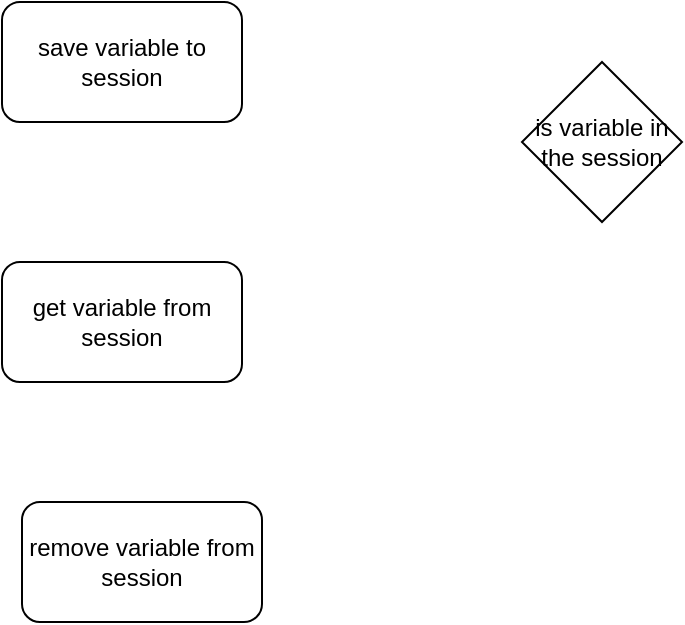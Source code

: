 <mxfile version="20.5.1" type="github"><diagram id="-WOMmYKjjqt_t9ekIS7H" name="Page-1"><mxGraphModel dx="1209" dy="741" grid="1" gridSize="10" guides="1" tooltips="1" connect="1" arrows="1" fold="1" page="1" pageScale="1" pageWidth="850" pageHeight="1100" math="0" shadow="0"><root><mxCell id="0"/><mxCell id="1" parent="0"/><mxCell id="GCAqUTrr9fpfXc4a2mG6-1" value="save variable to session" style="rounded=1;whiteSpace=wrap;html=1;" parent="1" vertex="1"><mxGeometry x="190" y="80" width="120" height="60" as="geometry"/></mxCell><mxCell id="GCAqUTrr9fpfXc4a2mG6-2" value="get variable from session" style="rounded=1;whiteSpace=wrap;html=1;" parent="1" vertex="1"><mxGeometry x="190" y="210" width="120" height="60" as="geometry"/></mxCell><mxCell id="GCAqUTrr9fpfXc4a2mG6-3" value="remove variable from session" style="rounded=1;whiteSpace=wrap;html=1;" parent="1" vertex="1"><mxGeometry x="200" y="330" width="120" height="60" as="geometry"/></mxCell><mxCell id="GCAqUTrr9fpfXc4a2mG6-4" value="is variable in the session" style="rhombus;whiteSpace=wrap;html=1;" parent="1" vertex="1"><mxGeometry x="450" y="110" width="80" height="80" as="geometry"/></mxCell></root></mxGraphModel></diagram></mxfile>